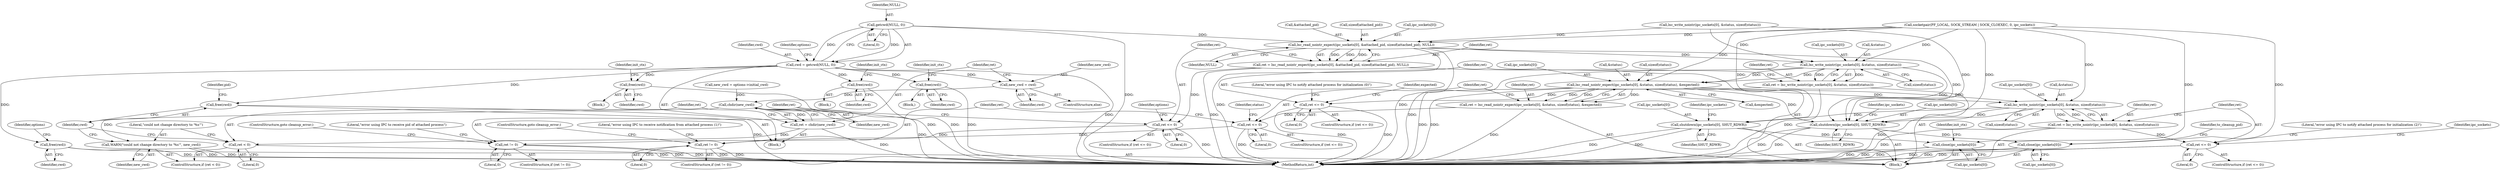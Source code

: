 digraph "0_lxc_81f466d05f2a89cb4f122ef7f593ff3f279b165c_1@API" {
"1000244" [label="(Call,getcwd(NULL, 0))"];
"1000242" [label="(Call,cwd = getcwd(NULL, 0))"];
"1000272" [label="(Call,free(cwd))"];
"1000295" [label="(Call,free(cwd))"];
"1000312" [label="(Call,free(cwd))"];
"1000330" [label="(Call,free(cwd))"];
"1000627" [label="(Call,new_cwd = cwd)"];
"1000632" [label="(Call,chdir(new_cwd))"];
"1000630" [label="(Call,ret = chdir(new_cwd))"];
"1000635" [label="(Call,ret < 0)"];
"1000638" [label="(Call,WARN(\"could not change directory to '%s'\", new_cwd))"];
"1000641" [label="(Call,free(cwd))"];
"1000369" [label="(Call,lxc_read_nointr_expect(ipc_sockets[0], &attached_pid, sizeof(attached_pid), NULL))"];
"1000367" [label="(Call,ret = lxc_read_nointr_expect(ipc_sockets[0], &attached_pid, sizeof(attached_pid), NULL))"];
"1000379" [label="(Call,ret <= 0)"];
"1000384" [label="(Call,ret != 0)"];
"1000420" [label="(Call,lxc_write_nointr(ipc_sockets[0], &status, sizeof(status)))"];
"1000418" [label="(Call,ret = lxc_write_nointr(ipc_sockets[0], &status, sizeof(status)))"];
"1000429" [label="(Call,ret <= 0)"];
"1000441" [label="(Call,lxc_read_nointr_expect(ipc_sockets[0], &status, sizeof(status), &expected))"];
"1000439" [label="(Call,ret = lxc_read_nointr_expect(ipc_sockets[0], &status, sizeof(status), &expected))"];
"1000452" [label="(Call,ret <= 0)"];
"1000457" [label="(Call,ret != 0)"];
"1000468" [label="(Call,lxc_write_nointr(ipc_sockets[0], &status, sizeof(status)))"];
"1000466" [label="(Call,ret = lxc_write_nointr(ipc_sockets[0], &status, sizeof(status)))"];
"1000477" [label="(Call,ret <= 0)"];
"1000484" [label="(Call,shutdown(ipc_sockets[0], SHUT_RDWR))"];
"1000489" [label="(Call,close(ipc_sockets[0]))"];
"1000502" [label="(Call,shutdown(ipc_sockets[0], SHUT_RDWR))"];
"1000507" [label="(Call,close(ipc_sockets[0]))"];
"1000292" [label="(Block,)"];
"1000509" [label="(Identifier,ipc_sockets)"];
"1000242" [label="(Call,cwd = getcwd(NULL, 0))"];
"1000385" [label="(Identifier,ret)"];
"1000467" [label="(Identifier,ret)"];
"1000486" [label="(Identifier,ipc_sockets)"];
"1000243" [label="(Identifier,cwd)"];
"1000445" [label="(Call,&status)"];
"1000315" [label="(Identifier,init_ctx)"];
"1000464" [label="(Identifier,status)"];
"1000646" [label="(Identifier,pid)"];
"1000462" [label="(ControlStructure,goto cleanup_error;)"];
"1000273" [label="(Identifier,cwd)"];
"1000386" [label="(Literal,0)"];
"1000373" [label="(Call,&attached_pid)"];
"1000381" [label="(Literal,0)"];
"1000380" [label="(Identifier,ret)"];
"1000695" [label="(MethodReturn,int)"];
"1000636" [label="(Identifier,ret)"];
"1000468" [label="(Call,lxc_write_nointr(ipc_sockets[0], &status, sizeof(status)))"];
"1000479" [label="(Literal,0)"];
"1000494" [label="(Identifier,init_ctx)"];
"1000441" [label="(Call,lxc_read_nointr_expect(ipc_sockets[0], &status, sizeof(status), &expected))"];
"1000461" [label="(Literal,\"error using IPC to receive notification from attached process (1)\")"];
"1000635" [label="(Call,ret < 0)"];
"1000275" [label="(Identifier,init_ctx)"];
"1000426" [label="(Call,sizeof(status))"];
"1000454" [label="(Literal,0)"];
"1000634" [label="(ControlStructure,if (ret < 0))"];
"1000313" [label="(Identifier,cwd)"];
"1000639" [label="(Literal,\"could not change directory to '%s'\")"];
"1000447" [label="(Call,sizeof(status))"];
"1000431" [label="(Literal,0)"];
"1000484" [label="(Call,shutdown(ipc_sockets[0], SHUT_RDWR))"];
"1000379" [label="(Call,ret <= 0)"];
"1000456" [label="(ControlStructure,if (ret != 0))"];
"1000512" [label="(Identifier,to_cleanup_pid)"];
"1000637" [label="(Literal,0)"];
"1000503" [label="(Call,ipc_sockets[0])"];
"1000321" [label="(Block,)"];
"1000335" [label="(Identifier,options)"];
"1000367" [label="(Call,ret = lxc_read_nointr_expect(ipc_sockets[0], &attached_pid, sizeof(attached_pid), NULL))"];
"1000331" [label="(Identifier,cwd)"];
"1000458" [label="(Identifier,ret)"];
"1000453" [label="(Identifier,ret)"];
"1000626" [label="(ControlStructure,else)"];
"1000457" [label="(Call,ret != 0)"];
"1000309" [label="(Block,)"];
"1000631" [label="(Identifier,ret)"];
"1000477" [label="(Call,ret <= 0)"];
"1000488" [label="(Identifier,SHUT_RDWR)"];
"1000245" [label="(Identifier,NULL)"];
"1000375" [label="(Call,sizeof(attached_pid))"];
"1000452" [label="(Call,ret <= 0)"];
"1000489" [label="(Call,close(ipc_sockets[0]))"];
"1000451" [label="(ControlStructure,if (ret <= 0))"];
"1000428" [label="(ControlStructure,if (ret <= 0))"];
"1000244" [label="(Call,getcwd(NULL, 0))"];
"1000272" [label="(Call,free(cwd))"];
"1000383" [label="(ControlStructure,if (ret != 0))"];
"1000642" [label="(Identifier,cwd)"];
"1000378" [label="(ControlStructure,if (ret <= 0))"];
"1000351" [label="(Call,lxc_write_nointr(ipc_sockets[0], &status, sizeof(status)))"];
"1000296" [label="(Identifier,cwd)"];
"1000482" [label="(Literal,\"error using IPC to notify attached process for initialization (2)\")"];
"1000250" [label="(Identifier,options)"];
"1000370" [label="(Call,ipc_sockets[0])"];
"1000437" [label="(Identifier,expected)"];
"1000330" [label="(Call,free(cwd))"];
"1000490" [label="(Call,ipc_sockets[0])"];
"1000491" [label="(Identifier,ipc_sockets)"];
"1000281" [label="(Call,socketpair(PF_LOCAL, SOCK_STREAM | SOCK_CLOEXEC, 0, ipc_sockets))"];
"1000629" [label="(Identifier,cwd)"];
"1000485" [label="(Call,ipc_sockets[0])"];
"1000474" [label="(Call,sizeof(status))"];
"1000449" [label="(Call,&expected)"];
"1000393" [label="(Identifier,options)"];
"1000621" [label="(Call,new_cwd = options->initial_cwd)"];
"1000421" [label="(Call,ipc_sockets[0])"];
"1000476" [label="(ControlStructure,if (ret <= 0))"];
"1000269" [label="(Block,)"];
"1000507" [label="(Call,close(ipc_sockets[0]))"];
"1000368" [label="(Identifier,ret)"];
"1000134" [label="(Block,)"];
"1000420" [label="(Call,lxc_write_nointr(ipc_sockets[0], &status, sizeof(status)))"];
"1000389" [label="(ControlStructure,goto cleanup_error;)"];
"1000384" [label="(Call,ret != 0)"];
"1000369" [label="(Call,lxc_read_nointr_expect(ipc_sockets[0], &attached_pid, sizeof(attached_pid), NULL))"];
"1000439" [label="(Call,ret = lxc_read_nointr_expect(ipc_sockets[0], &status, sizeof(status), &expected))"];
"1000388" [label="(Literal,\"error using IPC to receive pid of attached process\")"];
"1000633" [label="(Identifier,new_cwd)"];
"1000246" [label="(Literal,0)"];
"1000424" [label="(Call,&status)"];
"1000627" [label="(Call,new_cwd = cwd)"];
"1000478" [label="(Identifier,ret)"];
"1000628" [label="(Identifier,new_cwd)"];
"1000295" [label="(Call,free(cwd))"];
"1000502" [label="(Call,shutdown(ipc_sockets[0], SHUT_RDWR))"];
"1000466" [label="(Call,ret = lxc_write_nointr(ipc_sockets[0], &status, sizeof(status)))"];
"1000418" [label="(Call,ret = lxc_write_nointr(ipc_sockets[0], &status, sizeof(status)))"];
"1000298" [label="(Identifier,init_ctx)"];
"1000312" [label="(Call,free(cwd))"];
"1000419" [label="(Identifier,ret)"];
"1000638" [label="(Call,WARN(\"could not change directory to '%s'\", new_cwd))"];
"1000632" [label="(Call,chdir(new_cwd))"];
"1000472" [label="(Call,&status)"];
"1000508" [label="(Call,ipc_sockets[0])"];
"1000506" [label="(Identifier,SHUT_RDWR)"];
"1000377" [label="(Identifier,NULL)"];
"1000630" [label="(Call,ret = chdir(new_cwd))"];
"1000429" [label="(Call,ret <= 0)"];
"1000434" [label="(Literal,\"error using IPC to notify attached process for initialization (0)\")"];
"1000430" [label="(Identifier,ret)"];
"1000440" [label="(Identifier,ret)"];
"1000469" [label="(Call,ipc_sockets[0])"];
"1000640" [label="(Identifier,new_cwd)"];
"1000459" [label="(Literal,0)"];
"1000442" [label="(Call,ipc_sockets[0])"];
"1000641" [label="(Call,free(cwd))"];
"1000244" -> "1000242"  [label="AST: "];
"1000244" -> "1000246"  [label="CFG: "];
"1000245" -> "1000244"  [label="AST: "];
"1000246" -> "1000244"  [label="AST: "];
"1000242" -> "1000244"  [label="CFG: "];
"1000244" -> "1000695"  [label="DDG: "];
"1000244" -> "1000242"  [label="DDG: "];
"1000244" -> "1000242"  [label="DDG: "];
"1000244" -> "1000369"  [label="DDG: "];
"1000242" -> "1000134"  [label="AST: "];
"1000243" -> "1000242"  [label="AST: "];
"1000250" -> "1000242"  [label="CFG: "];
"1000242" -> "1000695"  [label="DDG: "];
"1000242" -> "1000272"  [label="DDG: "];
"1000242" -> "1000295"  [label="DDG: "];
"1000242" -> "1000312"  [label="DDG: "];
"1000242" -> "1000330"  [label="DDG: "];
"1000242" -> "1000627"  [label="DDG: "];
"1000242" -> "1000641"  [label="DDG: "];
"1000272" -> "1000269"  [label="AST: "];
"1000272" -> "1000273"  [label="CFG: "];
"1000273" -> "1000272"  [label="AST: "];
"1000275" -> "1000272"  [label="CFG: "];
"1000272" -> "1000695"  [label="DDG: "];
"1000295" -> "1000292"  [label="AST: "];
"1000295" -> "1000296"  [label="CFG: "];
"1000296" -> "1000295"  [label="AST: "];
"1000298" -> "1000295"  [label="CFG: "];
"1000295" -> "1000695"  [label="DDG: "];
"1000312" -> "1000309"  [label="AST: "];
"1000312" -> "1000313"  [label="CFG: "];
"1000313" -> "1000312"  [label="AST: "];
"1000315" -> "1000312"  [label="CFG: "];
"1000312" -> "1000695"  [label="DDG: "];
"1000330" -> "1000321"  [label="AST: "];
"1000330" -> "1000331"  [label="CFG: "];
"1000331" -> "1000330"  [label="AST: "];
"1000335" -> "1000330"  [label="CFG: "];
"1000330" -> "1000695"  [label="DDG: "];
"1000627" -> "1000626"  [label="AST: "];
"1000627" -> "1000629"  [label="CFG: "];
"1000628" -> "1000627"  [label="AST: "];
"1000629" -> "1000627"  [label="AST: "];
"1000631" -> "1000627"  [label="CFG: "];
"1000627" -> "1000632"  [label="DDG: "];
"1000632" -> "1000630"  [label="AST: "];
"1000632" -> "1000633"  [label="CFG: "];
"1000633" -> "1000632"  [label="AST: "];
"1000630" -> "1000632"  [label="CFG: "];
"1000632" -> "1000695"  [label="DDG: "];
"1000632" -> "1000630"  [label="DDG: "];
"1000621" -> "1000632"  [label="DDG: "];
"1000632" -> "1000638"  [label="DDG: "];
"1000630" -> "1000134"  [label="AST: "];
"1000631" -> "1000630"  [label="AST: "];
"1000636" -> "1000630"  [label="CFG: "];
"1000630" -> "1000695"  [label="DDG: "];
"1000630" -> "1000635"  [label="DDG: "];
"1000635" -> "1000634"  [label="AST: "];
"1000635" -> "1000637"  [label="CFG: "];
"1000636" -> "1000635"  [label="AST: "];
"1000637" -> "1000635"  [label="AST: "];
"1000639" -> "1000635"  [label="CFG: "];
"1000642" -> "1000635"  [label="CFG: "];
"1000635" -> "1000695"  [label="DDG: "];
"1000638" -> "1000634"  [label="AST: "];
"1000638" -> "1000640"  [label="CFG: "];
"1000639" -> "1000638"  [label="AST: "];
"1000640" -> "1000638"  [label="AST: "];
"1000642" -> "1000638"  [label="CFG: "];
"1000638" -> "1000695"  [label="DDG: "];
"1000638" -> "1000695"  [label="DDG: "];
"1000641" -> "1000134"  [label="AST: "];
"1000641" -> "1000642"  [label="CFG: "];
"1000642" -> "1000641"  [label="AST: "];
"1000646" -> "1000641"  [label="CFG: "];
"1000641" -> "1000695"  [label="DDG: "];
"1000369" -> "1000367"  [label="AST: "];
"1000369" -> "1000377"  [label="CFG: "];
"1000370" -> "1000369"  [label="AST: "];
"1000373" -> "1000369"  [label="AST: "];
"1000375" -> "1000369"  [label="AST: "];
"1000377" -> "1000369"  [label="AST: "];
"1000367" -> "1000369"  [label="CFG: "];
"1000369" -> "1000695"  [label="DDG: "];
"1000369" -> "1000695"  [label="DDG: "];
"1000369" -> "1000367"  [label="DDG: "];
"1000369" -> "1000367"  [label="DDG: "];
"1000369" -> "1000367"  [label="DDG: "];
"1000281" -> "1000369"  [label="DDG: "];
"1000351" -> "1000369"  [label="DDG: "];
"1000369" -> "1000420"  [label="DDG: "];
"1000369" -> "1000502"  [label="DDG: "];
"1000367" -> "1000321"  [label="AST: "];
"1000368" -> "1000367"  [label="AST: "];
"1000380" -> "1000367"  [label="CFG: "];
"1000367" -> "1000695"  [label="DDG: "];
"1000367" -> "1000379"  [label="DDG: "];
"1000379" -> "1000378"  [label="AST: "];
"1000379" -> "1000381"  [label="CFG: "];
"1000380" -> "1000379"  [label="AST: "];
"1000381" -> "1000379"  [label="AST: "];
"1000385" -> "1000379"  [label="CFG: "];
"1000393" -> "1000379"  [label="CFG: "];
"1000379" -> "1000695"  [label="DDG: "];
"1000379" -> "1000384"  [label="DDG: "];
"1000384" -> "1000383"  [label="AST: "];
"1000384" -> "1000386"  [label="CFG: "];
"1000385" -> "1000384"  [label="AST: "];
"1000386" -> "1000384"  [label="AST: "];
"1000388" -> "1000384"  [label="CFG: "];
"1000389" -> "1000384"  [label="CFG: "];
"1000384" -> "1000695"  [label="DDG: "];
"1000384" -> "1000695"  [label="DDG: "];
"1000420" -> "1000418"  [label="AST: "];
"1000420" -> "1000426"  [label="CFG: "];
"1000421" -> "1000420"  [label="AST: "];
"1000424" -> "1000420"  [label="AST: "];
"1000426" -> "1000420"  [label="AST: "];
"1000418" -> "1000420"  [label="CFG: "];
"1000420" -> "1000695"  [label="DDG: "];
"1000420" -> "1000418"  [label="DDG: "];
"1000420" -> "1000418"  [label="DDG: "];
"1000281" -> "1000420"  [label="DDG: "];
"1000351" -> "1000420"  [label="DDG: "];
"1000420" -> "1000441"  [label="DDG: "];
"1000420" -> "1000441"  [label="DDG: "];
"1000420" -> "1000502"  [label="DDG: "];
"1000418" -> "1000321"  [label="AST: "];
"1000419" -> "1000418"  [label="AST: "];
"1000430" -> "1000418"  [label="CFG: "];
"1000418" -> "1000695"  [label="DDG: "];
"1000418" -> "1000429"  [label="DDG: "];
"1000429" -> "1000428"  [label="AST: "];
"1000429" -> "1000431"  [label="CFG: "];
"1000430" -> "1000429"  [label="AST: "];
"1000431" -> "1000429"  [label="AST: "];
"1000434" -> "1000429"  [label="CFG: "];
"1000437" -> "1000429"  [label="CFG: "];
"1000429" -> "1000695"  [label="DDG: "];
"1000429" -> "1000695"  [label="DDG: "];
"1000441" -> "1000439"  [label="AST: "];
"1000441" -> "1000449"  [label="CFG: "];
"1000442" -> "1000441"  [label="AST: "];
"1000445" -> "1000441"  [label="AST: "];
"1000447" -> "1000441"  [label="AST: "];
"1000449" -> "1000441"  [label="AST: "];
"1000439" -> "1000441"  [label="CFG: "];
"1000441" -> "1000695"  [label="DDG: "];
"1000441" -> "1000695"  [label="DDG: "];
"1000441" -> "1000439"  [label="DDG: "];
"1000441" -> "1000439"  [label="DDG: "];
"1000441" -> "1000439"  [label="DDG: "];
"1000281" -> "1000441"  [label="DDG: "];
"1000441" -> "1000468"  [label="DDG: "];
"1000441" -> "1000468"  [label="DDG: "];
"1000441" -> "1000502"  [label="DDG: "];
"1000439" -> "1000321"  [label="AST: "];
"1000440" -> "1000439"  [label="AST: "];
"1000453" -> "1000439"  [label="CFG: "];
"1000439" -> "1000695"  [label="DDG: "];
"1000439" -> "1000452"  [label="DDG: "];
"1000452" -> "1000451"  [label="AST: "];
"1000452" -> "1000454"  [label="CFG: "];
"1000453" -> "1000452"  [label="AST: "];
"1000454" -> "1000452"  [label="AST: "];
"1000458" -> "1000452"  [label="CFG: "];
"1000464" -> "1000452"  [label="CFG: "];
"1000452" -> "1000695"  [label="DDG: "];
"1000452" -> "1000457"  [label="DDG: "];
"1000457" -> "1000456"  [label="AST: "];
"1000457" -> "1000459"  [label="CFG: "];
"1000458" -> "1000457"  [label="AST: "];
"1000459" -> "1000457"  [label="AST: "];
"1000461" -> "1000457"  [label="CFG: "];
"1000462" -> "1000457"  [label="CFG: "];
"1000457" -> "1000695"  [label="DDG: "];
"1000457" -> "1000695"  [label="DDG: "];
"1000468" -> "1000466"  [label="AST: "];
"1000468" -> "1000474"  [label="CFG: "];
"1000469" -> "1000468"  [label="AST: "];
"1000472" -> "1000468"  [label="AST: "];
"1000474" -> "1000468"  [label="AST: "];
"1000466" -> "1000468"  [label="CFG: "];
"1000468" -> "1000695"  [label="DDG: "];
"1000468" -> "1000466"  [label="DDG: "];
"1000468" -> "1000466"  [label="DDG: "];
"1000281" -> "1000468"  [label="DDG: "];
"1000468" -> "1000484"  [label="DDG: "];
"1000468" -> "1000502"  [label="DDG: "];
"1000466" -> "1000321"  [label="AST: "];
"1000467" -> "1000466"  [label="AST: "];
"1000478" -> "1000466"  [label="CFG: "];
"1000466" -> "1000695"  [label="DDG: "];
"1000466" -> "1000477"  [label="DDG: "];
"1000477" -> "1000476"  [label="AST: "];
"1000477" -> "1000479"  [label="CFG: "];
"1000478" -> "1000477"  [label="AST: "];
"1000479" -> "1000477"  [label="AST: "];
"1000482" -> "1000477"  [label="CFG: "];
"1000486" -> "1000477"  [label="CFG: "];
"1000477" -> "1000695"  [label="DDG: "];
"1000477" -> "1000695"  [label="DDG: "];
"1000484" -> "1000321"  [label="AST: "];
"1000484" -> "1000488"  [label="CFG: "];
"1000485" -> "1000484"  [label="AST: "];
"1000488" -> "1000484"  [label="AST: "];
"1000491" -> "1000484"  [label="CFG: "];
"1000484" -> "1000695"  [label="DDG: "];
"1000484" -> "1000695"  [label="DDG: "];
"1000281" -> "1000484"  [label="DDG: "];
"1000484" -> "1000489"  [label="DDG: "];
"1000489" -> "1000321"  [label="AST: "];
"1000489" -> "1000490"  [label="CFG: "];
"1000490" -> "1000489"  [label="AST: "];
"1000494" -> "1000489"  [label="CFG: "];
"1000489" -> "1000695"  [label="DDG: "];
"1000489" -> "1000695"  [label="DDG: "];
"1000281" -> "1000489"  [label="DDG: "];
"1000502" -> "1000321"  [label="AST: "];
"1000502" -> "1000506"  [label="CFG: "];
"1000503" -> "1000502"  [label="AST: "];
"1000506" -> "1000502"  [label="AST: "];
"1000509" -> "1000502"  [label="CFG: "];
"1000502" -> "1000695"  [label="DDG: "];
"1000502" -> "1000695"  [label="DDG: "];
"1000281" -> "1000502"  [label="DDG: "];
"1000351" -> "1000502"  [label="DDG: "];
"1000502" -> "1000507"  [label="DDG: "];
"1000507" -> "1000321"  [label="AST: "];
"1000507" -> "1000508"  [label="CFG: "];
"1000508" -> "1000507"  [label="AST: "];
"1000512" -> "1000507"  [label="CFG: "];
"1000507" -> "1000695"  [label="DDG: "];
"1000507" -> "1000695"  [label="DDG: "];
"1000281" -> "1000507"  [label="DDG: "];
}
